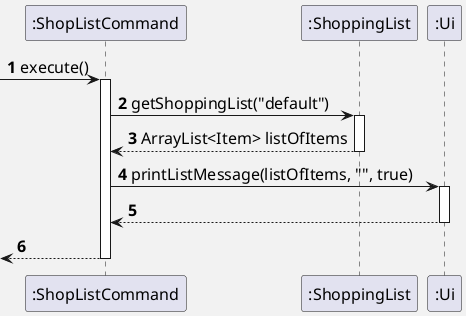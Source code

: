 @startuml
'https://plantuml.com/sequence-diagram

skinparam backgroundColor #f2f2f2
skinparam defaultFontSize 16

autonumber

-> ":ShopListCommand": execute()
activate ":ShopListCommand"

":ShopListCommand" -> ":ShoppingList": getShoppingList("default")
activate ":ShoppingList"
":ShopListCommand" <-- ":ShoppingList": ArrayList<Item> listOfItems
deactivate ":ShoppingList"

":ShopListCommand" -> ":Ui": printListMessage(listOfItems, "", true)
activate ":Ui"
":ShopListCommand" <-- ":Ui":
deactivate ":Ui"

<-- ":ShopListCommand"
deactivate ":ShopListCommand"

@enduml